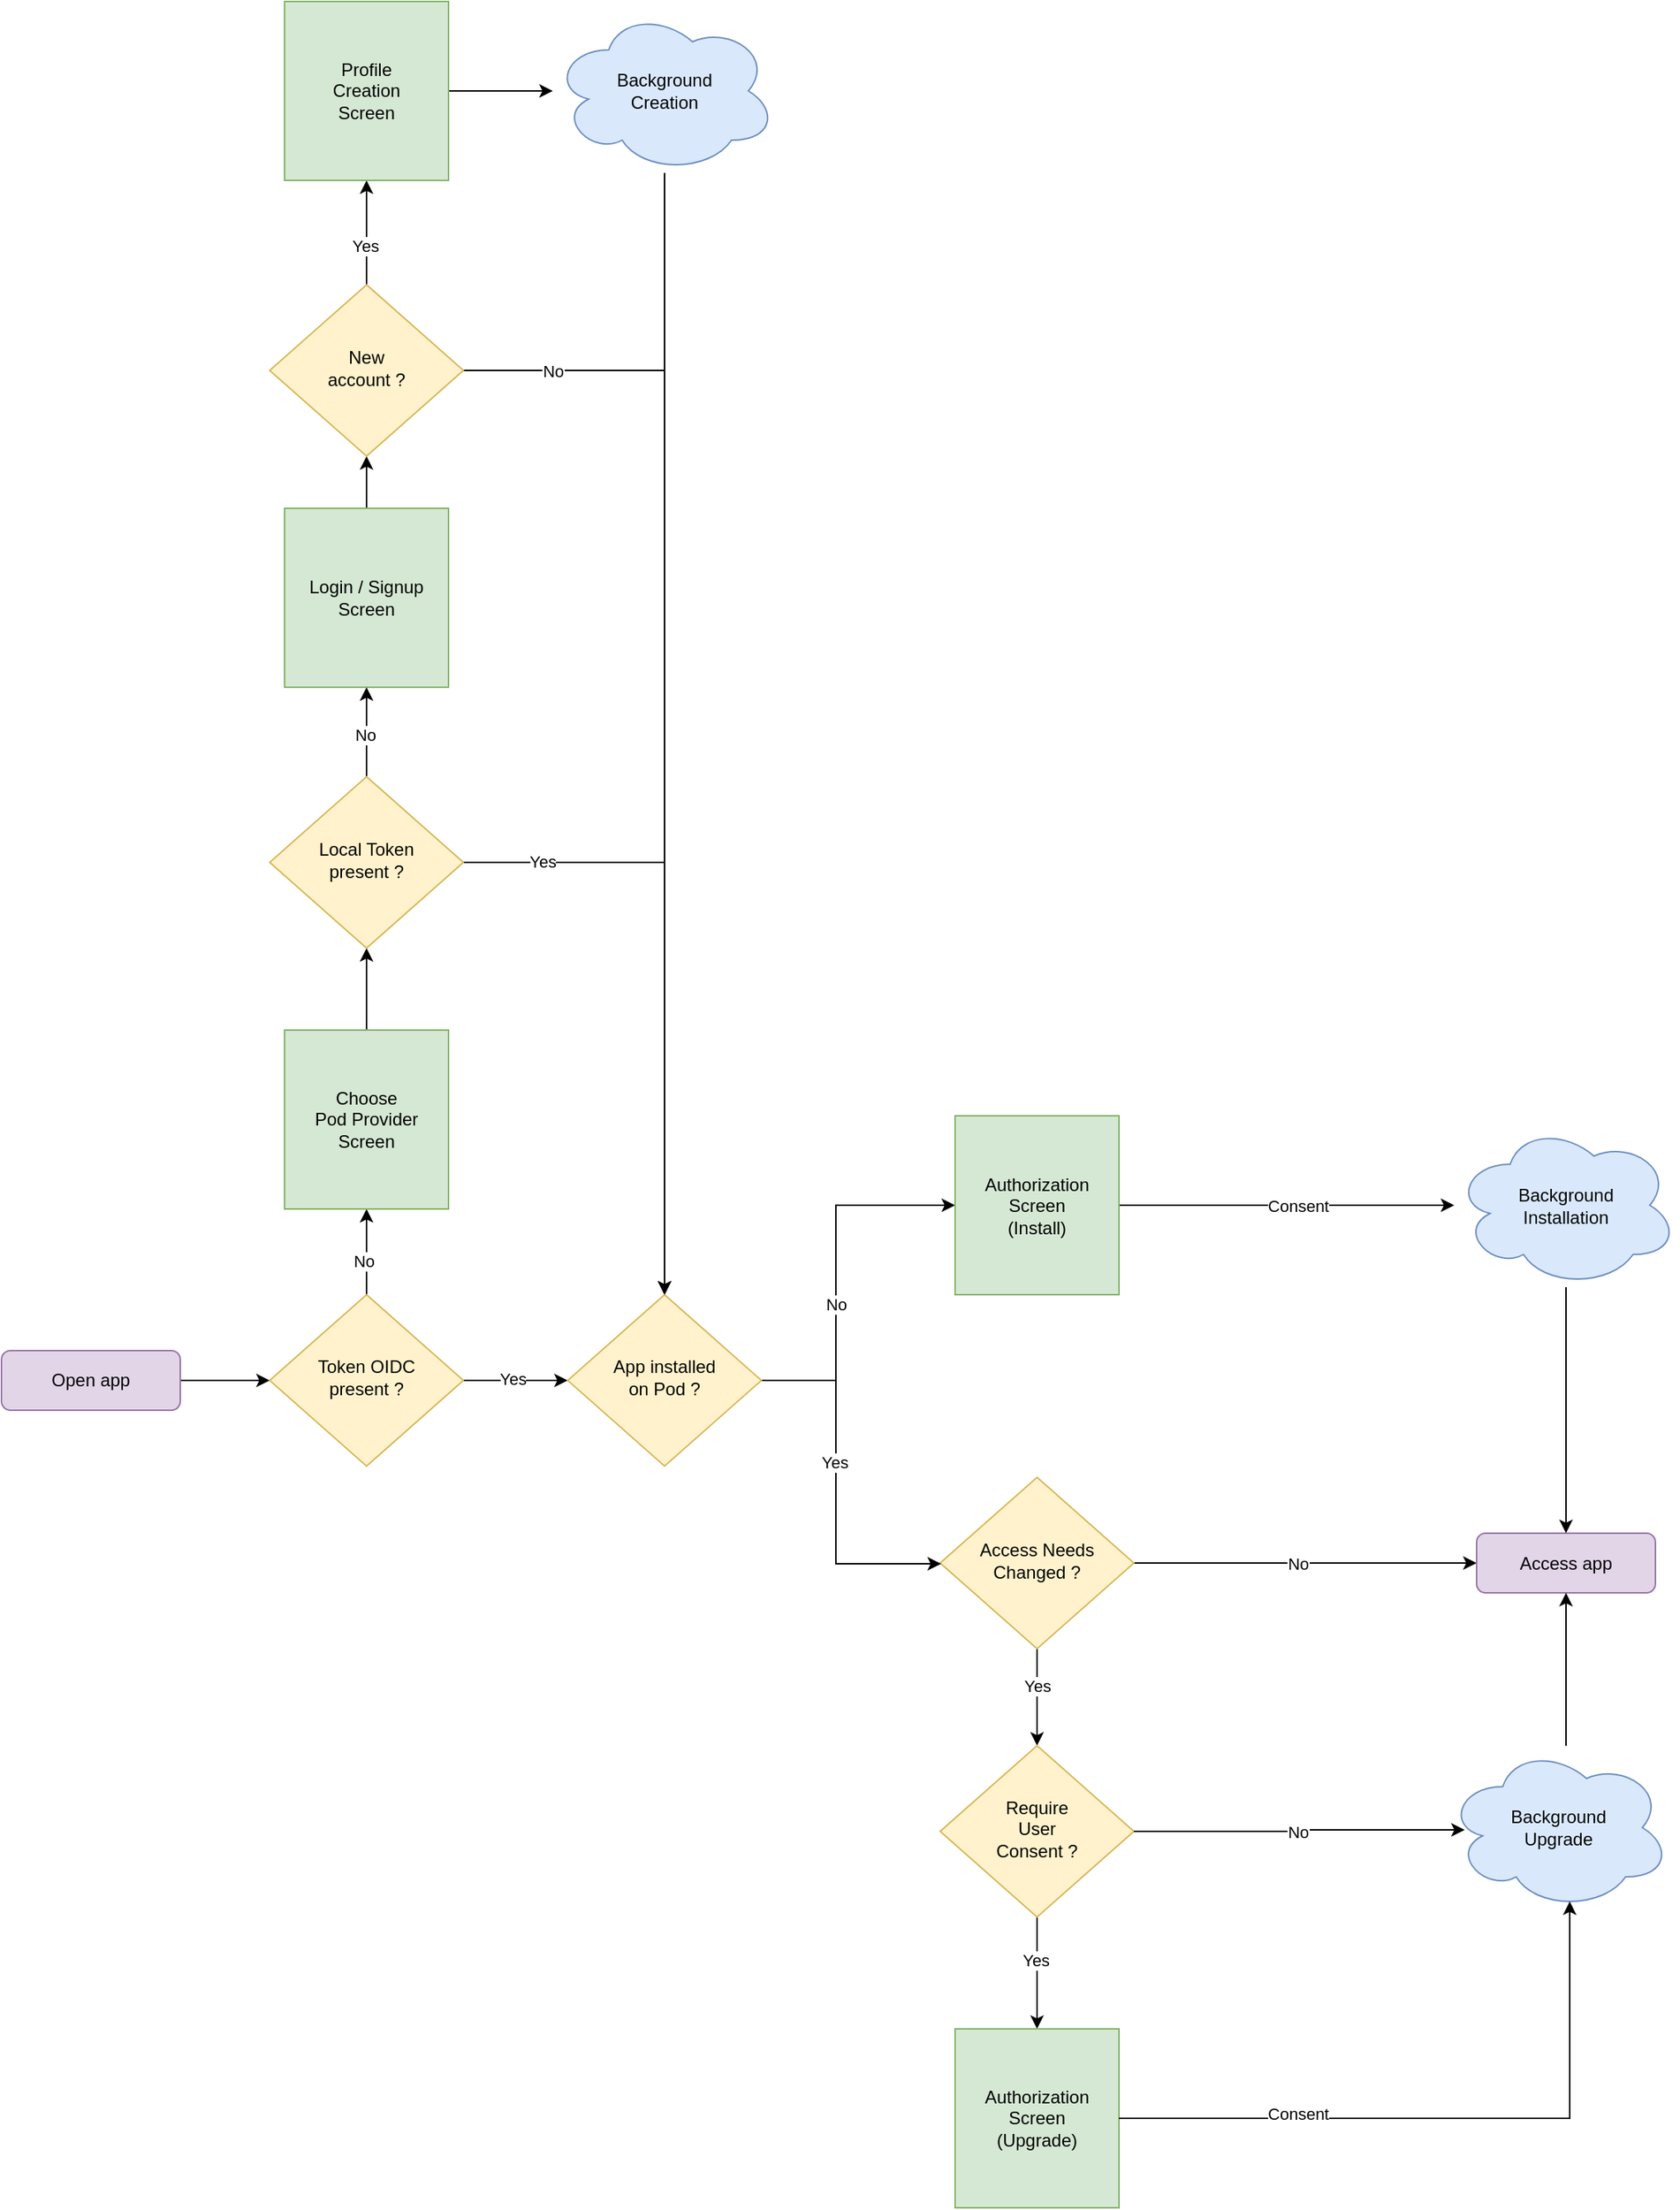 <mxfile version="24.7.6">
  <diagram id="C5RBs43oDa-KdzZeNtuy" name="Page-1">
    <mxGraphModel dx="1706" dy="1076" grid="1" gridSize="10" guides="1" tooltips="1" connect="1" arrows="1" fold="1" page="1" pageScale="1" pageWidth="1500" pageHeight="2000" math="0" shadow="0">
      <root>
        <mxCell id="WIyWlLk6GJQsqaUBKTNV-0" />
        <mxCell id="WIyWlLk6GJQsqaUBKTNV-1" parent="WIyWlLk6GJQsqaUBKTNV-0" />
        <mxCell id="iCJWKHJC1zr3cfGlK3Lu-2" style="edgeStyle=orthogonalEdgeStyle;rounded=0;orthogonalLoop=1;jettySize=auto;html=1;" parent="WIyWlLk6GJQsqaUBKTNV-1" source="iCJWKHJC1zr3cfGlK3Lu-0" target="iCJWKHJC1zr3cfGlK3Lu-1" edge="1">
          <mxGeometry relative="1" as="geometry" />
        </mxCell>
        <mxCell id="iCJWKHJC1zr3cfGlK3Lu-0" value="Open app" style="rounded=1;whiteSpace=wrap;html=1;fontSize=12;glass=0;strokeWidth=1;shadow=0;fillColor=#e1d5e7;strokeColor=#9673a6;" parent="WIyWlLk6GJQsqaUBKTNV-1" vertex="1">
          <mxGeometry x="120" y="1165" width="120" height="40" as="geometry" />
        </mxCell>
        <mxCell id="iCJWKHJC1zr3cfGlK3Lu-10" style="edgeStyle=orthogonalEdgeStyle;rounded=0;orthogonalLoop=1;jettySize=auto;html=1;entryX=0.5;entryY=1;entryDx=0;entryDy=0;" parent="WIyWlLk6GJQsqaUBKTNV-1" source="iCJWKHJC1zr3cfGlK3Lu-1" target="iCJWKHJC1zr3cfGlK3Lu-9" edge="1">
          <mxGeometry relative="1" as="geometry" />
        </mxCell>
        <mxCell id="iCJWKHJC1zr3cfGlK3Lu-14" value="No" style="edgeLabel;html=1;align=center;verticalAlign=middle;resizable=0;points=[];" parent="iCJWKHJC1zr3cfGlK3Lu-10" vertex="1" connectable="0">
          <mxGeometry x="-0.183" y="2" relative="1" as="geometry">
            <mxPoint y="1" as="offset" />
          </mxGeometry>
        </mxCell>
        <mxCell id="hV6LNWQUlWXEsu78wSo5-0" style="edgeStyle=orthogonalEdgeStyle;rounded=0;orthogonalLoop=1;jettySize=auto;html=1;" edge="1" parent="WIyWlLk6GJQsqaUBKTNV-1" source="iCJWKHJC1zr3cfGlK3Lu-1" target="iCJWKHJC1zr3cfGlK3Lu-30">
          <mxGeometry relative="1" as="geometry" />
        </mxCell>
        <mxCell id="hV6LNWQUlWXEsu78wSo5-13" value="Yes" style="edgeLabel;html=1;align=center;verticalAlign=middle;resizable=0;points=[];" vertex="1" connectable="0" parent="hV6LNWQUlWXEsu78wSo5-0">
          <mxGeometry x="-0.069" y="1" relative="1" as="geometry">
            <mxPoint as="offset" />
          </mxGeometry>
        </mxCell>
        <mxCell id="iCJWKHJC1zr3cfGlK3Lu-1" value="Token OIDC&lt;br&gt;present ?" style="rhombus;whiteSpace=wrap;html=1;shadow=0;fontFamily=Helvetica;fontSize=12;align=center;strokeWidth=1;spacing=6;spacingTop=-4;fillColor=#fff2cc;strokeColor=#d6b656;" parent="WIyWlLk6GJQsqaUBKTNV-1" vertex="1">
          <mxGeometry x="300" y="1127.5" width="130" height="115" as="geometry" />
        </mxCell>
        <mxCell id="iCJWKHJC1zr3cfGlK3Lu-63" style="edgeStyle=orthogonalEdgeStyle;rounded=0;orthogonalLoop=1;jettySize=auto;html=1;entryX=0.5;entryY=1;entryDx=0;entryDy=0;" parent="WIyWlLk6GJQsqaUBKTNV-1" source="iCJWKHJC1zr3cfGlK3Lu-9" target="iCJWKHJC1zr3cfGlK3Lu-21" edge="1">
          <mxGeometry relative="1" as="geometry" />
        </mxCell>
        <mxCell id="iCJWKHJC1zr3cfGlK3Lu-9" value="Choose&lt;br&gt;Pod Provider&lt;br&gt;Screen" style="rounded=0;whiteSpace=wrap;html=1;fillColor=#d5e8d4;strokeColor=#82b366;fontStyle=0" parent="WIyWlLk6GJQsqaUBKTNV-1" vertex="1">
          <mxGeometry x="310" y="950" width="110" height="120" as="geometry" />
        </mxCell>
        <mxCell id="iCJWKHJC1zr3cfGlK3Lu-19" style="edgeStyle=orthogonalEdgeStyle;rounded=0;orthogonalLoop=1;jettySize=auto;html=1;" parent="WIyWlLk6GJQsqaUBKTNV-1" source="iCJWKHJC1zr3cfGlK3Lu-15" target="iCJWKHJC1zr3cfGlK3Lu-18" edge="1">
          <mxGeometry relative="1" as="geometry" />
        </mxCell>
        <mxCell id="iCJWKHJC1zr3cfGlK3Lu-20" value="No" style="edgeLabel;html=1;align=center;verticalAlign=middle;resizable=0;points=[];" parent="iCJWKHJC1zr3cfGlK3Lu-19" vertex="1" connectable="0">
          <mxGeometry x="-0.16" y="2" relative="1" as="geometry">
            <mxPoint x="13" y="2" as="offset" />
          </mxGeometry>
        </mxCell>
        <mxCell id="hV6LNWQUlWXEsu78wSo5-1" style="edgeStyle=orthogonalEdgeStyle;rounded=0;orthogonalLoop=1;jettySize=auto;html=1;" edge="1" parent="WIyWlLk6GJQsqaUBKTNV-1" source="iCJWKHJC1zr3cfGlK3Lu-15" target="iCJWKHJC1zr3cfGlK3Lu-51">
          <mxGeometry relative="1" as="geometry" />
        </mxCell>
        <mxCell id="hV6LNWQUlWXEsu78wSo5-9" value="Yes" style="edgeLabel;html=1;align=center;verticalAlign=middle;resizable=0;points=[];" vertex="1" connectable="0" parent="hV6LNWQUlWXEsu78wSo5-1">
          <mxGeometry x="-0.24" relative="1" as="geometry">
            <mxPoint as="offset" />
          </mxGeometry>
        </mxCell>
        <mxCell id="iCJWKHJC1zr3cfGlK3Lu-15" value="Access Needs Changed ?" style="rhombus;whiteSpace=wrap;html=1;shadow=0;fontFamily=Helvetica;fontSize=12;align=center;strokeWidth=1;spacing=6;spacingTop=-4;fillColor=#fff2cc;strokeColor=#d6b656;" parent="WIyWlLk6GJQsqaUBKTNV-1" vertex="1">
          <mxGeometry x="750" y="1250" width="130" height="115" as="geometry" />
        </mxCell>
        <mxCell id="iCJWKHJC1zr3cfGlK3Lu-18" value="Access app" style="rounded=1;whiteSpace=wrap;html=1;fontSize=12;glass=0;strokeWidth=1;shadow=0;fillColor=#e1d5e7;strokeColor=#9673a6;" parent="WIyWlLk6GJQsqaUBKTNV-1" vertex="1">
          <mxGeometry x="1110" y="1287.5" width="120" height="40" as="geometry" />
        </mxCell>
        <mxCell id="iCJWKHJC1zr3cfGlK3Lu-24" style="edgeStyle=orthogonalEdgeStyle;rounded=0;orthogonalLoop=1;jettySize=auto;html=1;entryX=0.5;entryY=1;entryDx=0;entryDy=0;fontStyle=0" parent="WIyWlLk6GJQsqaUBKTNV-1" source="iCJWKHJC1zr3cfGlK3Lu-21" target="iCJWKHJC1zr3cfGlK3Lu-23" edge="1">
          <mxGeometry relative="1" as="geometry" />
        </mxCell>
        <mxCell id="iCJWKHJC1zr3cfGlK3Lu-33" value="No" style="edgeLabel;html=1;align=center;verticalAlign=middle;resizable=0;points=[];fontStyle=0" parent="iCJWKHJC1zr3cfGlK3Lu-24" vertex="1" connectable="0">
          <mxGeometry x="-0.074" y="1" relative="1" as="geometry">
            <mxPoint as="offset" />
          </mxGeometry>
        </mxCell>
        <mxCell id="iCJWKHJC1zr3cfGlK3Lu-31" style="edgeStyle=orthogonalEdgeStyle;rounded=0;orthogonalLoop=1;jettySize=auto;html=1;fontStyle=0" parent="WIyWlLk6GJQsqaUBKTNV-1" source="iCJWKHJC1zr3cfGlK3Lu-21" target="iCJWKHJC1zr3cfGlK3Lu-30" edge="1">
          <mxGeometry relative="1" as="geometry" />
        </mxCell>
        <mxCell id="hV6LNWQUlWXEsu78wSo5-3" value="Yes" style="edgeLabel;html=1;align=center;verticalAlign=middle;resizable=0;points=[];" vertex="1" connectable="0" parent="iCJWKHJC1zr3cfGlK3Lu-31">
          <mxGeometry x="-0.752" y="1" relative="1" as="geometry">
            <mxPoint as="offset" />
          </mxGeometry>
        </mxCell>
        <mxCell id="iCJWKHJC1zr3cfGlK3Lu-21" value="Local Token&lt;br&gt;present ?" style="rhombus;whiteSpace=wrap;html=1;shadow=0;fontFamily=Helvetica;fontSize=12;align=center;strokeWidth=1;spacing=6;spacingTop=-4;fillColor=#fff2cc;strokeColor=#d6b656;fontStyle=0" parent="WIyWlLk6GJQsqaUBKTNV-1" vertex="1">
          <mxGeometry x="300" y="780" width="130" height="115" as="geometry" />
        </mxCell>
        <mxCell id="iCJWKHJC1zr3cfGlK3Lu-26" style="edgeStyle=orthogonalEdgeStyle;rounded=0;orthogonalLoop=1;jettySize=auto;html=1;" parent="WIyWlLk6GJQsqaUBKTNV-1" source="iCJWKHJC1zr3cfGlK3Lu-23" target="iCJWKHJC1zr3cfGlK3Lu-25" edge="1">
          <mxGeometry relative="1" as="geometry" />
        </mxCell>
        <mxCell id="iCJWKHJC1zr3cfGlK3Lu-23" value="Login / Signup Screen" style="rounded=0;whiteSpace=wrap;html=1;fillColor=#d5e8d4;strokeColor=#82b366;" parent="WIyWlLk6GJQsqaUBKTNV-1" vertex="1">
          <mxGeometry x="310" y="600" width="110" height="120" as="geometry" />
        </mxCell>
        <mxCell id="iCJWKHJC1zr3cfGlK3Lu-28" style="edgeStyle=orthogonalEdgeStyle;rounded=0;orthogonalLoop=1;jettySize=auto;html=1;" parent="WIyWlLk6GJQsqaUBKTNV-1" source="iCJWKHJC1zr3cfGlK3Lu-25" target="iCJWKHJC1zr3cfGlK3Lu-27" edge="1">
          <mxGeometry relative="1" as="geometry" />
        </mxCell>
        <mxCell id="iCJWKHJC1zr3cfGlK3Lu-29" value="Yes" style="edgeLabel;html=1;align=center;verticalAlign=middle;resizable=0;points=[];" parent="iCJWKHJC1zr3cfGlK3Lu-28" vertex="1" connectable="0">
          <mxGeometry x="-0.244" y="1" relative="1" as="geometry">
            <mxPoint as="offset" />
          </mxGeometry>
        </mxCell>
        <mxCell id="iCJWKHJC1zr3cfGlK3Lu-44" style="edgeStyle=orthogonalEdgeStyle;rounded=0;orthogonalLoop=1;jettySize=auto;html=1;entryX=0.5;entryY=0;entryDx=0;entryDy=0;" parent="WIyWlLk6GJQsqaUBKTNV-1" source="iCJWKHJC1zr3cfGlK3Lu-25" target="iCJWKHJC1zr3cfGlK3Lu-30" edge="1">
          <mxGeometry relative="1" as="geometry" />
        </mxCell>
        <mxCell id="iCJWKHJC1zr3cfGlK3Lu-45" value="No" style="edgeLabel;html=1;align=center;verticalAlign=middle;resizable=0;points=[];" parent="iCJWKHJC1zr3cfGlK3Lu-44" vertex="1" connectable="0">
          <mxGeometry x="-0.693" y="3" relative="1" as="geometry">
            <mxPoint x="-56" y="3" as="offset" />
          </mxGeometry>
        </mxCell>
        <mxCell id="iCJWKHJC1zr3cfGlK3Lu-25" value="New&lt;br&gt;account ?" style="rhombus;whiteSpace=wrap;html=1;shadow=0;fontFamily=Helvetica;fontSize=12;align=center;strokeWidth=1;spacing=6;spacingTop=-4;fillColor=#fff2cc;strokeColor=#d6b656;fontStyle=0" parent="WIyWlLk6GJQsqaUBKTNV-1" vertex="1">
          <mxGeometry x="300" y="450" width="130" height="115" as="geometry" />
        </mxCell>
        <mxCell id="iCJWKHJC1zr3cfGlK3Lu-43" style="edgeStyle=orthogonalEdgeStyle;rounded=0;orthogonalLoop=1;jettySize=auto;html=1;" parent="WIyWlLk6GJQsqaUBKTNV-1" source="iCJWKHJC1zr3cfGlK3Lu-27" target="iCJWKHJC1zr3cfGlK3Lu-38" edge="1">
          <mxGeometry relative="1" as="geometry" />
        </mxCell>
        <mxCell id="iCJWKHJC1zr3cfGlK3Lu-27" value="Profile&lt;br&gt;Creation &lt;br&gt;Screen" style="rounded=0;whiteSpace=wrap;html=1;fillColor=#d5e8d4;strokeColor=#82b366;" parent="WIyWlLk6GJQsqaUBKTNV-1" vertex="1">
          <mxGeometry x="310" y="260" width="110" height="120" as="geometry" />
        </mxCell>
        <mxCell id="iCJWKHJC1zr3cfGlK3Lu-34" style="edgeStyle=orthogonalEdgeStyle;rounded=0;orthogonalLoop=1;jettySize=auto;html=1;" parent="WIyWlLk6GJQsqaUBKTNV-1" source="iCJWKHJC1zr3cfGlK3Lu-30" target="iCJWKHJC1zr3cfGlK3Lu-15" edge="1">
          <mxGeometry relative="1" as="geometry">
            <Array as="points">
              <mxPoint x="680" y="1185" />
              <mxPoint x="680" y="1308" />
            </Array>
          </mxGeometry>
        </mxCell>
        <mxCell id="iCJWKHJC1zr3cfGlK3Lu-35" value="Yes" style="edgeLabel;html=1;align=center;verticalAlign=middle;resizable=0;points=[];fontStyle=0" parent="iCJWKHJC1zr3cfGlK3Lu-34" vertex="1" connectable="0">
          <mxGeometry x="-0.13" y="-1" relative="1" as="geometry">
            <mxPoint y="-1" as="offset" />
          </mxGeometry>
        </mxCell>
        <mxCell id="hV6LNWQUlWXEsu78wSo5-4" style="edgeStyle=orthogonalEdgeStyle;rounded=0;orthogonalLoop=1;jettySize=auto;html=1;entryX=0;entryY=0.5;entryDx=0;entryDy=0;" edge="1" parent="WIyWlLk6GJQsqaUBKTNV-1" source="iCJWKHJC1zr3cfGlK3Lu-30" target="iCJWKHJC1zr3cfGlK3Lu-46">
          <mxGeometry relative="1" as="geometry">
            <Array as="points">
              <mxPoint x="680" y="1185" />
              <mxPoint x="680" y="1067" />
            </Array>
          </mxGeometry>
        </mxCell>
        <mxCell id="hV6LNWQUlWXEsu78wSo5-6" value="No" style="edgeLabel;html=1;align=center;verticalAlign=middle;resizable=0;points=[];" vertex="1" connectable="0" parent="hV6LNWQUlWXEsu78wSo5-4">
          <mxGeometry x="-0.184" relative="1" as="geometry">
            <mxPoint as="offset" />
          </mxGeometry>
        </mxCell>
        <mxCell id="iCJWKHJC1zr3cfGlK3Lu-30" value="App installed&lt;br&gt;on Pod ?" style="rhombus;whiteSpace=wrap;html=1;shadow=0;fontFamily=Helvetica;fontSize=12;align=center;strokeWidth=1;spacing=6;spacingTop=-4;fillColor=#fff2cc;strokeColor=#d6b656;fontStyle=0" parent="WIyWlLk6GJQsqaUBKTNV-1" vertex="1">
          <mxGeometry x="500" y="1127.5" width="130" height="115" as="geometry" />
        </mxCell>
        <mxCell id="iCJWKHJC1zr3cfGlK3Lu-42" style="edgeStyle=orthogonalEdgeStyle;rounded=0;orthogonalLoop=1;jettySize=auto;html=1;" parent="WIyWlLk6GJQsqaUBKTNV-1" source="iCJWKHJC1zr3cfGlK3Lu-38" target="iCJWKHJC1zr3cfGlK3Lu-30" edge="1">
          <mxGeometry relative="1" as="geometry" />
        </mxCell>
        <mxCell id="iCJWKHJC1zr3cfGlK3Lu-38" value="Background&lt;br&gt;Creation" style="ellipse;shape=cloud;whiteSpace=wrap;html=1;fillColor=#dae8fc;strokeColor=#6c8ebf;" parent="WIyWlLk6GJQsqaUBKTNV-1" vertex="1">
          <mxGeometry x="490" y="265" width="150" height="110" as="geometry" />
        </mxCell>
        <mxCell id="iCJWKHJC1zr3cfGlK3Lu-49" style="edgeStyle=orthogonalEdgeStyle;rounded=0;orthogonalLoop=1;jettySize=auto;html=1;" parent="WIyWlLk6GJQsqaUBKTNV-1" source="iCJWKHJC1zr3cfGlK3Lu-46" target="iCJWKHJC1zr3cfGlK3Lu-48" edge="1">
          <mxGeometry relative="1" as="geometry" />
        </mxCell>
        <mxCell id="hV6LNWQUlWXEsu78wSo5-11" value="Consent" style="edgeLabel;html=1;align=center;verticalAlign=middle;resizable=0;points=[];" vertex="1" connectable="0" parent="iCJWKHJC1zr3cfGlK3Lu-49">
          <mxGeometry x="0.039" y="-5" relative="1" as="geometry">
            <mxPoint x="3" y="-5" as="offset" />
          </mxGeometry>
        </mxCell>
        <mxCell id="iCJWKHJC1zr3cfGlK3Lu-46" value="Authorization&lt;br&gt;Screen&lt;br&gt;(Install)" style="rounded=0;whiteSpace=wrap;html=1;fillColor=#d5e8d4;strokeColor=#82b366;" parent="WIyWlLk6GJQsqaUBKTNV-1" vertex="1">
          <mxGeometry x="760" y="1007.5" width="110" height="120" as="geometry" />
        </mxCell>
        <mxCell id="iCJWKHJC1zr3cfGlK3Lu-50" style="edgeStyle=orthogonalEdgeStyle;rounded=0;orthogonalLoop=1;jettySize=auto;html=1;entryX=0.5;entryY=0;entryDx=0;entryDy=0;" parent="WIyWlLk6GJQsqaUBKTNV-1" source="iCJWKHJC1zr3cfGlK3Lu-48" target="iCJWKHJC1zr3cfGlK3Lu-18" edge="1">
          <mxGeometry relative="1" as="geometry" />
        </mxCell>
        <mxCell id="iCJWKHJC1zr3cfGlK3Lu-48" value="Background&lt;br&gt;Installation" style="ellipse;shape=cloud;whiteSpace=wrap;html=1;fillColor=#dae8fc;strokeColor=#6c8ebf;" parent="WIyWlLk6GJQsqaUBKTNV-1" vertex="1">
          <mxGeometry x="1095" y="1012.5" width="150" height="110" as="geometry" />
        </mxCell>
        <mxCell id="iCJWKHJC1zr3cfGlK3Lu-56" style="edgeStyle=orthogonalEdgeStyle;rounded=0;orthogonalLoop=1;jettySize=auto;html=1;" parent="WIyWlLk6GJQsqaUBKTNV-1" source="iCJWKHJC1zr3cfGlK3Lu-51" target="iCJWKHJC1zr3cfGlK3Lu-55" edge="1">
          <mxGeometry relative="1" as="geometry" />
        </mxCell>
        <mxCell id="iCJWKHJC1zr3cfGlK3Lu-58" value="Yes" style="edgeLabel;html=1;align=center;verticalAlign=middle;resizable=0;points=[];" parent="iCJWKHJC1zr3cfGlK3Lu-56" vertex="1" connectable="0">
          <mxGeometry x="-0.223" y="-1" relative="1" as="geometry">
            <mxPoint as="offset" />
          </mxGeometry>
        </mxCell>
        <mxCell id="iCJWKHJC1zr3cfGlK3Lu-51" value="Require&lt;br&gt;User&lt;br&gt;Consent ?" style="rhombus;whiteSpace=wrap;html=1;shadow=0;fontFamily=Helvetica;fontSize=12;align=center;strokeWidth=1;spacing=6;spacingTop=-4;fillColor=#fff2cc;strokeColor=#d6b656;" parent="WIyWlLk6GJQsqaUBKTNV-1" vertex="1">
          <mxGeometry x="750" y="1430" width="130" height="115" as="geometry" />
        </mxCell>
        <mxCell id="iCJWKHJC1zr3cfGlK3Lu-62" style="edgeStyle=orthogonalEdgeStyle;rounded=0;orthogonalLoop=1;jettySize=auto;html=1;entryX=0.5;entryY=1;entryDx=0;entryDy=0;" parent="WIyWlLk6GJQsqaUBKTNV-1" source="iCJWKHJC1zr3cfGlK3Lu-54" target="iCJWKHJC1zr3cfGlK3Lu-18" edge="1">
          <mxGeometry relative="1" as="geometry">
            <Array as="points">
              <mxPoint x="1170" y="1380" />
              <mxPoint x="1170" y="1380" />
            </Array>
          </mxGeometry>
        </mxCell>
        <mxCell id="iCJWKHJC1zr3cfGlK3Lu-54" value="Background&lt;br&gt;Upgrade" style="ellipse;shape=cloud;whiteSpace=wrap;html=1;fillColor=#dae8fc;strokeColor=#6c8ebf;" parent="WIyWlLk6GJQsqaUBKTNV-1" vertex="1">
          <mxGeometry x="1090" y="1430" width="150" height="110" as="geometry" />
        </mxCell>
        <mxCell id="iCJWKHJC1zr3cfGlK3Lu-55" value="Authorization&lt;br&gt;Screen&lt;br&gt;(Upgrade)" style="rounded=0;whiteSpace=wrap;html=1;fillColor=#d5e8d4;strokeColor=#82b366;" parent="WIyWlLk6GJQsqaUBKTNV-1" vertex="1">
          <mxGeometry x="760" y="1620" width="110" height="120" as="geometry" />
        </mxCell>
        <mxCell id="iCJWKHJC1zr3cfGlK3Lu-60" style="edgeStyle=orthogonalEdgeStyle;rounded=0;orthogonalLoop=1;jettySize=auto;html=1;exitX=1;exitY=0.5;exitDx=0;exitDy=0;entryX=0.08;entryY=0.514;entryDx=0;entryDy=0;entryPerimeter=0;" parent="WIyWlLk6GJQsqaUBKTNV-1" source="iCJWKHJC1zr3cfGlK3Lu-51" target="iCJWKHJC1zr3cfGlK3Lu-54" edge="1">
          <mxGeometry relative="1" as="geometry">
            <Array as="points">
              <mxPoint x="985" y="1488" />
            </Array>
          </mxGeometry>
        </mxCell>
        <mxCell id="iCJWKHJC1zr3cfGlK3Lu-61" value="No" style="edgeLabel;html=1;align=center;verticalAlign=middle;resizable=0;points=[];" parent="iCJWKHJC1zr3cfGlK3Lu-60" vertex="1" connectable="0">
          <mxGeometry x="-0.143" relative="1" as="geometry">
            <mxPoint x="14" as="offset" />
          </mxGeometry>
        </mxCell>
        <mxCell id="hV6LNWQUlWXEsu78wSo5-8" style="edgeStyle=orthogonalEdgeStyle;rounded=0;orthogonalLoop=1;jettySize=auto;html=1;entryX=0.55;entryY=0.95;entryDx=0;entryDy=0;entryPerimeter=0;" edge="1" parent="WIyWlLk6GJQsqaUBKTNV-1" source="iCJWKHJC1zr3cfGlK3Lu-55" target="iCJWKHJC1zr3cfGlK3Lu-54">
          <mxGeometry relative="1" as="geometry">
            <Array as="points">
              <mxPoint x="1173" y="1680" />
            </Array>
          </mxGeometry>
        </mxCell>
        <mxCell id="hV6LNWQUlWXEsu78wSo5-12" value="Consent" style="edgeLabel;html=1;align=center;verticalAlign=middle;resizable=0;points=[];" vertex="1" connectable="0" parent="hV6LNWQUlWXEsu78wSo5-8">
          <mxGeometry x="-0.51" y="3" relative="1" as="geometry">
            <mxPoint x="10" as="offset" />
          </mxGeometry>
        </mxCell>
      </root>
    </mxGraphModel>
  </diagram>
</mxfile>

